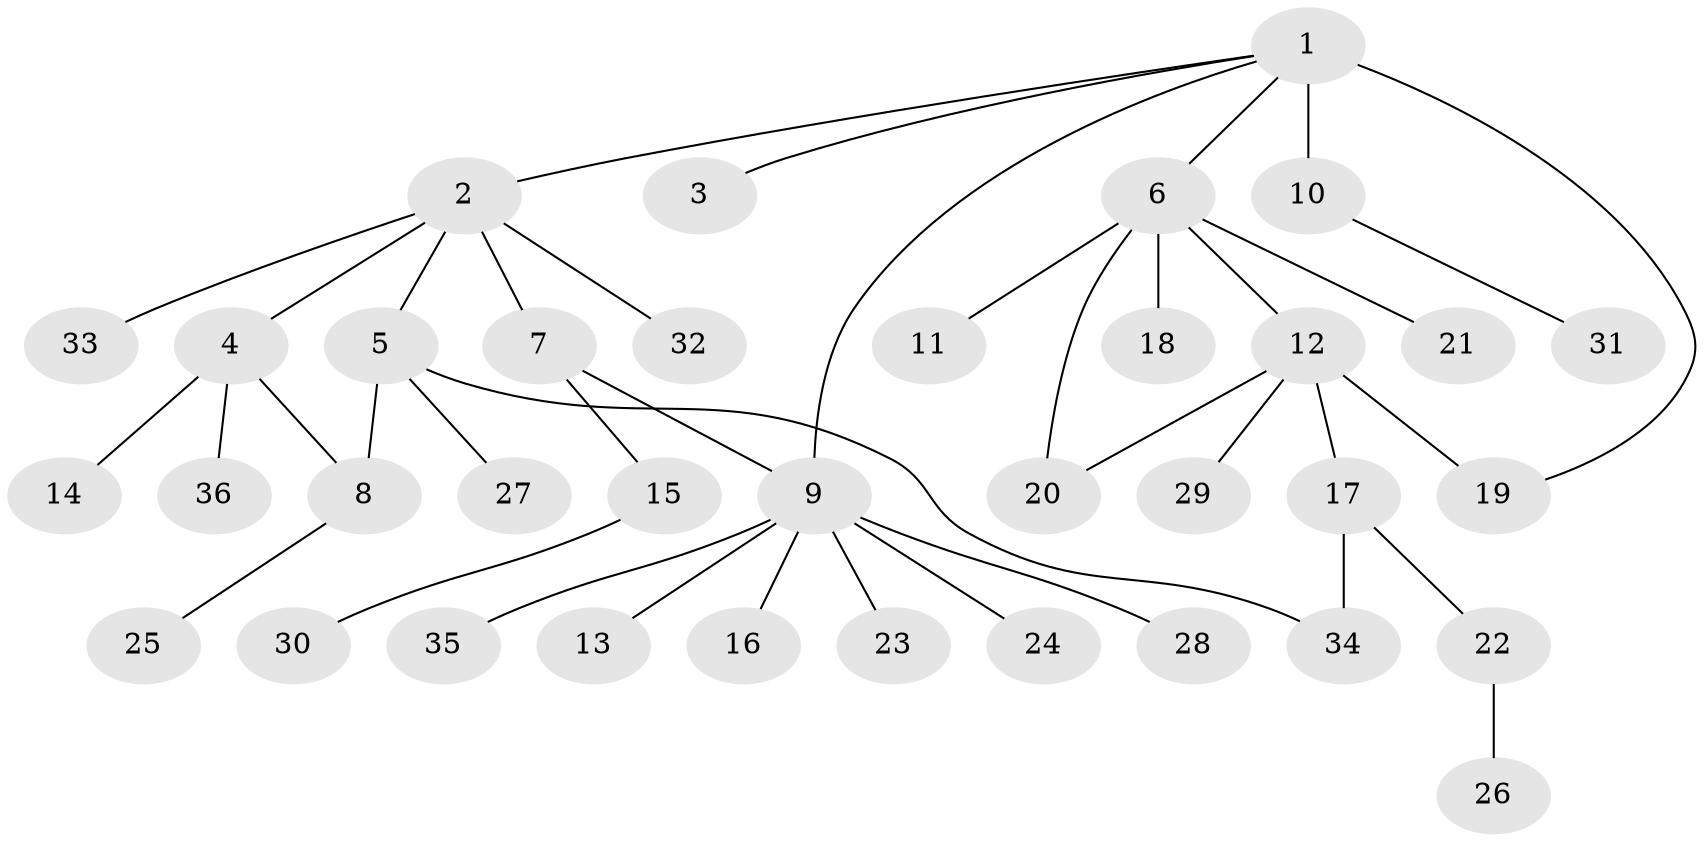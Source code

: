 // original degree distribution, {13: 0.013888888888888888, 7: 0.027777777777777776, 2: 0.19444444444444445, 5: 0.013888888888888888, 8: 0.013888888888888888, 4: 0.041666666666666664, 1: 0.6111111111111112, 9: 0.027777777777777776, 3: 0.05555555555555555}
// Generated by graph-tools (version 1.1) at 2025/35/03/09/25 02:35:26]
// undirected, 36 vertices, 40 edges
graph export_dot {
graph [start="1"]
  node [color=gray90,style=filled];
  1;
  2;
  3;
  4;
  5;
  6;
  7;
  8;
  9;
  10;
  11;
  12;
  13;
  14;
  15;
  16;
  17;
  18;
  19;
  20;
  21;
  22;
  23;
  24;
  25;
  26;
  27;
  28;
  29;
  30;
  31;
  32;
  33;
  34;
  35;
  36;
  1 -- 2 [weight=1.0];
  1 -- 3 [weight=1.0];
  1 -- 6 [weight=1.0];
  1 -- 9 [weight=1.0];
  1 -- 10 [weight=6.0];
  1 -- 19 [weight=2.0];
  2 -- 4 [weight=1.0];
  2 -- 5 [weight=1.0];
  2 -- 7 [weight=1.0];
  2 -- 32 [weight=1.0];
  2 -- 33 [weight=1.0];
  4 -- 8 [weight=1.0];
  4 -- 14 [weight=1.0];
  4 -- 36 [weight=1.0];
  5 -- 8 [weight=4.0];
  5 -- 27 [weight=1.0];
  5 -- 34 [weight=1.0];
  6 -- 11 [weight=1.0];
  6 -- 12 [weight=1.0];
  6 -- 18 [weight=1.0];
  6 -- 20 [weight=1.0];
  6 -- 21 [weight=1.0];
  7 -- 9 [weight=1.0];
  7 -- 15 [weight=1.0];
  8 -- 25 [weight=1.0];
  9 -- 13 [weight=1.0];
  9 -- 16 [weight=1.0];
  9 -- 23 [weight=1.0];
  9 -- 24 [weight=1.0];
  9 -- 28 [weight=1.0];
  9 -- 35 [weight=1.0];
  10 -- 31 [weight=1.0];
  12 -- 17 [weight=1.0];
  12 -- 19 [weight=4.0];
  12 -- 20 [weight=1.0];
  12 -- 29 [weight=1.0];
  15 -- 30 [weight=1.0];
  17 -- 22 [weight=1.0];
  17 -- 34 [weight=1.0];
  22 -- 26 [weight=2.0];
}
